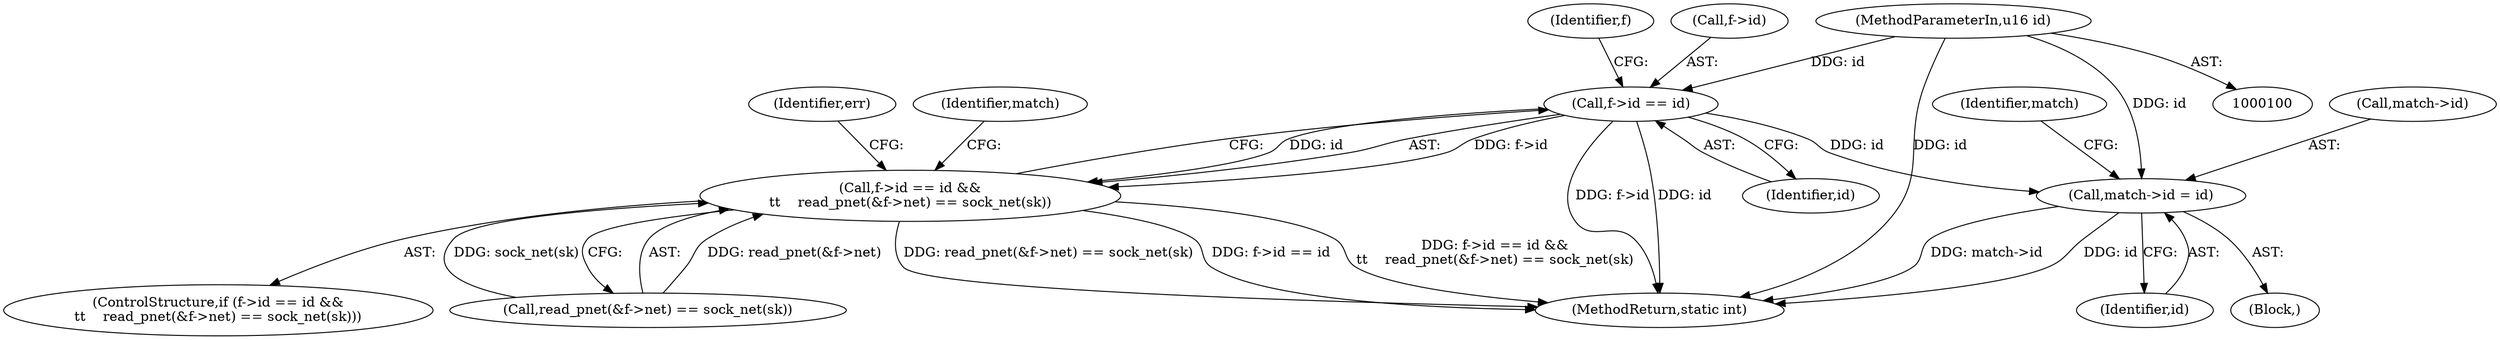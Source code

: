digraph "0_linux_d199fab63c11998a602205f7ee7ff7c05c97164b@pointer" {
"1000224" [label="(Call,f->id == id)"];
"1000102" [label="(MethodParameterIn,u16 id)"];
"1000223" [label="(Call,f->id == id &&\n\t\t    read_pnet(&f->net) == sock_net(sk))"];
"1000281" [label="(Call,match->id = id)"];
"1000282" [label="(Call,match->id)"];
"1000456" [label="(MethodReturn,static int)"];
"1000224" [label="(Call,f->id == id)"];
"1000228" [label="(Identifier,id)"];
"1000243" [label="(Identifier,err)"];
"1000281" [label="(Call,match->id = id)"];
"1000285" [label="(Identifier,id)"];
"1000288" [label="(Identifier,match)"];
"1000223" [label="(Call,f->id == id &&\n\t\t    read_pnet(&f->net) == sock_net(sk))"];
"1000233" [label="(Identifier,f)"];
"1000225" [label="(Call,f->id)"];
"1000102" [label="(MethodParameterIn,u16 id)"];
"1000258" [label="(Block,)"];
"1000222" [label="(ControlStructure,if (f->id == id &&\n\t\t    read_pnet(&f->net) == sock_net(sk)))"];
"1000239" [label="(Identifier,match)"];
"1000229" [label="(Call,read_pnet(&f->net) == sock_net(sk))"];
"1000224" -> "1000223"  [label="AST: "];
"1000224" -> "1000228"  [label="CFG: "];
"1000225" -> "1000224"  [label="AST: "];
"1000228" -> "1000224"  [label="AST: "];
"1000233" -> "1000224"  [label="CFG: "];
"1000223" -> "1000224"  [label="CFG: "];
"1000224" -> "1000456"  [label="DDG: f->id"];
"1000224" -> "1000456"  [label="DDG: id"];
"1000224" -> "1000223"  [label="DDG: f->id"];
"1000224" -> "1000223"  [label="DDG: id"];
"1000102" -> "1000224"  [label="DDG: id"];
"1000224" -> "1000281"  [label="DDG: id"];
"1000102" -> "1000100"  [label="AST: "];
"1000102" -> "1000456"  [label="DDG: id"];
"1000102" -> "1000281"  [label="DDG: id"];
"1000223" -> "1000222"  [label="AST: "];
"1000223" -> "1000229"  [label="CFG: "];
"1000229" -> "1000223"  [label="AST: "];
"1000239" -> "1000223"  [label="CFG: "];
"1000243" -> "1000223"  [label="CFG: "];
"1000223" -> "1000456"  [label="DDG: f->id == id &&\n\t\t    read_pnet(&f->net) == sock_net(sk)"];
"1000223" -> "1000456"  [label="DDG: read_pnet(&f->net) == sock_net(sk)"];
"1000223" -> "1000456"  [label="DDG: f->id == id"];
"1000229" -> "1000223"  [label="DDG: read_pnet(&f->net)"];
"1000229" -> "1000223"  [label="DDG: sock_net(sk)"];
"1000281" -> "1000258"  [label="AST: "];
"1000281" -> "1000285"  [label="CFG: "];
"1000282" -> "1000281"  [label="AST: "];
"1000285" -> "1000281"  [label="AST: "];
"1000288" -> "1000281"  [label="CFG: "];
"1000281" -> "1000456"  [label="DDG: id"];
"1000281" -> "1000456"  [label="DDG: match->id"];
}
